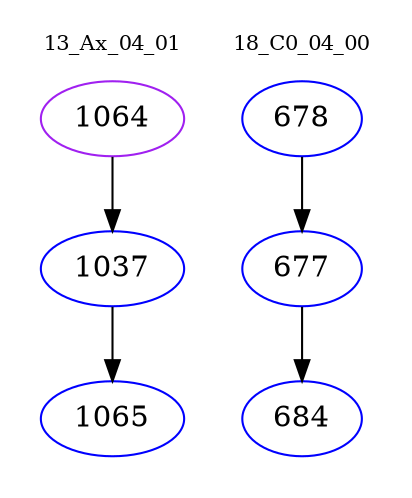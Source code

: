 digraph{
subgraph cluster_0 {
color = white
label = "13_Ax_04_01";
fontsize=10;
T0_1064 [label="1064", color="purple"]
T0_1064 -> T0_1037 [color="black"]
T0_1037 [label="1037", color="blue"]
T0_1037 -> T0_1065 [color="black"]
T0_1065 [label="1065", color="blue"]
}
subgraph cluster_1 {
color = white
label = "18_C0_04_00";
fontsize=10;
T1_678 [label="678", color="blue"]
T1_678 -> T1_677 [color="black"]
T1_677 [label="677", color="blue"]
T1_677 -> T1_684 [color="black"]
T1_684 [label="684", color="blue"]
}
}
